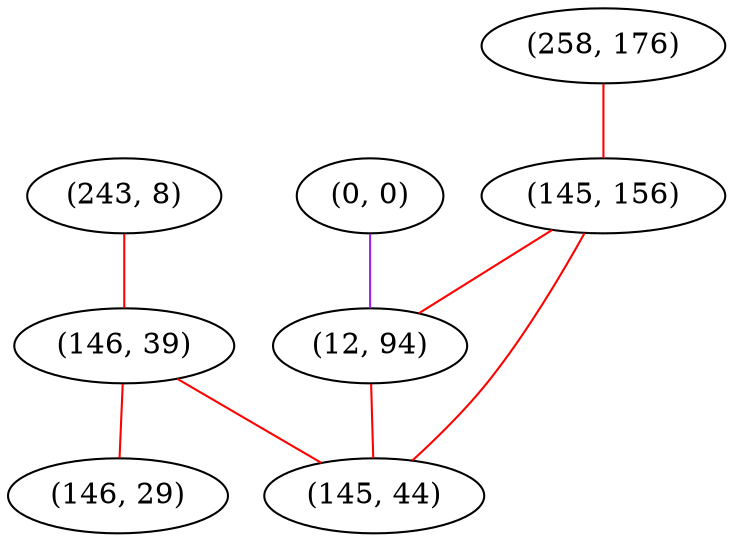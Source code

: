 graph "" {
"(243, 8)";
"(258, 176)";
"(0, 0)";
"(145, 156)";
"(146, 39)";
"(146, 29)";
"(12, 94)";
"(145, 44)";
"(243, 8)" -- "(146, 39)"  [color=red, key=0, weight=1];
"(258, 176)" -- "(145, 156)"  [color=red, key=0, weight=1];
"(0, 0)" -- "(12, 94)"  [color=purple, key=0, weight=4];
"(145, 156)" -- "(12, 94)"  [color=red, key=0, weight=1];
"(145, 156)" -- "(145, 44)"  [color=red, key=0, weight=1];
"(146, 39)" -- "(146, 29)"  [color=red, key=0, weight=1];
"(146, 39)" -- "(145, 44)"  [color=red, key=0, weight=1];
"(12, 94)" -- "(145, 44)"  [color=red, key=0, weight=1];
}

